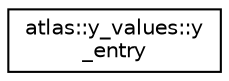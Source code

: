 digraph "Graphical Class Hierarchy"
{
  edge [fontname="Helvetica",fontsize="10",labelfontname="Helvetica",labelfontsize="10"];
  node [fontname="Helvetica",fontsize="10",shape=record];
  rankdir="LR";
  Node1 [label="atlas::y_values::y\l_entry",height=0.2,width=0.4,color="black", fillcolor="white", style="filled",URL="$structatlas_1_1y__values_1_1y__entry.html"];
}
